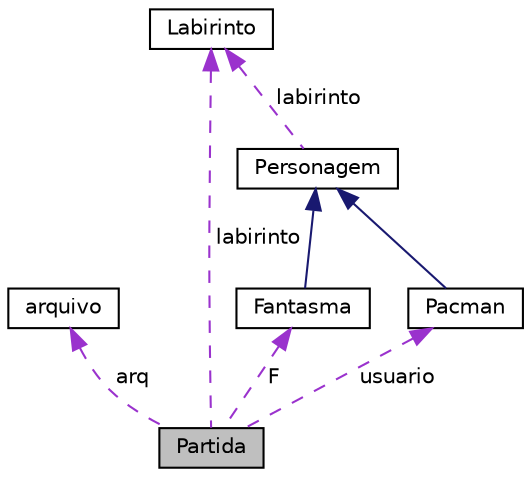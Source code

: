 digraph "Partida"
{
 // LATEX_PDF_SIZE
  edge [fontname="Helvetica",fontsize="10",labelfontname="Helvetica",labelfontsize="10"];
  node [fontname="Helvetica",fontsize="10",shape=record];
  Node1 [label="Partida",height=0.2,width=0.4,color="black", fillcolor="grey75", style="filled", fontcolor="black",tooltip=" "];
  Node2 -> Node1 [dir="back",color="darkorchid3",fontsize="10",style="dashed",label=" arq" ,fontname="Helvetica"];
  Node2 [label="arquivo",height=0.2,width=0.4,color="black", fillcolor="white", style="filled",URL="$classarquivo.html",tooltip=" "];
  Node3 -> Node1 [dir="back",color="darkorchid3",fontsize="10",style="dashed",label=" F" ,fontname="Helvetica"];
  Node3 [label="Fantasma",height=0.2,width=0.4,color="black", fillcolor="white", style="filled",URL="$classFantasma.html",tooltip=" "];
  Node4 -> Node3 [dir="back",color="midnightblue",fontsize="10",style="solid",fontname="Helvetica"];
  Node4 [label="Personagem",height=0.2,width=0.4,color="black", fillcolor="white", style="filled",URL="$classPersonagem.html",tooltip=" "];
  Node5 -> Node4 [dir="back",color="darkorchid3",fontsize="10",style="dashed",label=" labirinto" ,fontname="Helvetica"];
  Node5 [label="Labirinto",height=0.2,width=0.4,color="black", fillcolor="white", style="filled",URL="$classLabirinto.html",tooltip=" "];
  Node6 -> Node1 [dir="back",color="darkorchid3",fontsize="10",style="dashed",label=" usuario" ,fontname="Helvetica"];
  Node6 [label="Pacman",height=0.2,width=0.4,color="black", fillcolor="white", style="filled",URL="$classPacman.html",tooltip=" "];
  Node4 -> Node6 [dir="back",color="midnightblue",fontsize="10",style="solid",fontname="Helvetica"];
  Node5 -> Node1 [dir="back",color="darkorchid3",fontsize="10",style="dashed",label=" labirinto" ,fontname="Helvetica"];
}
